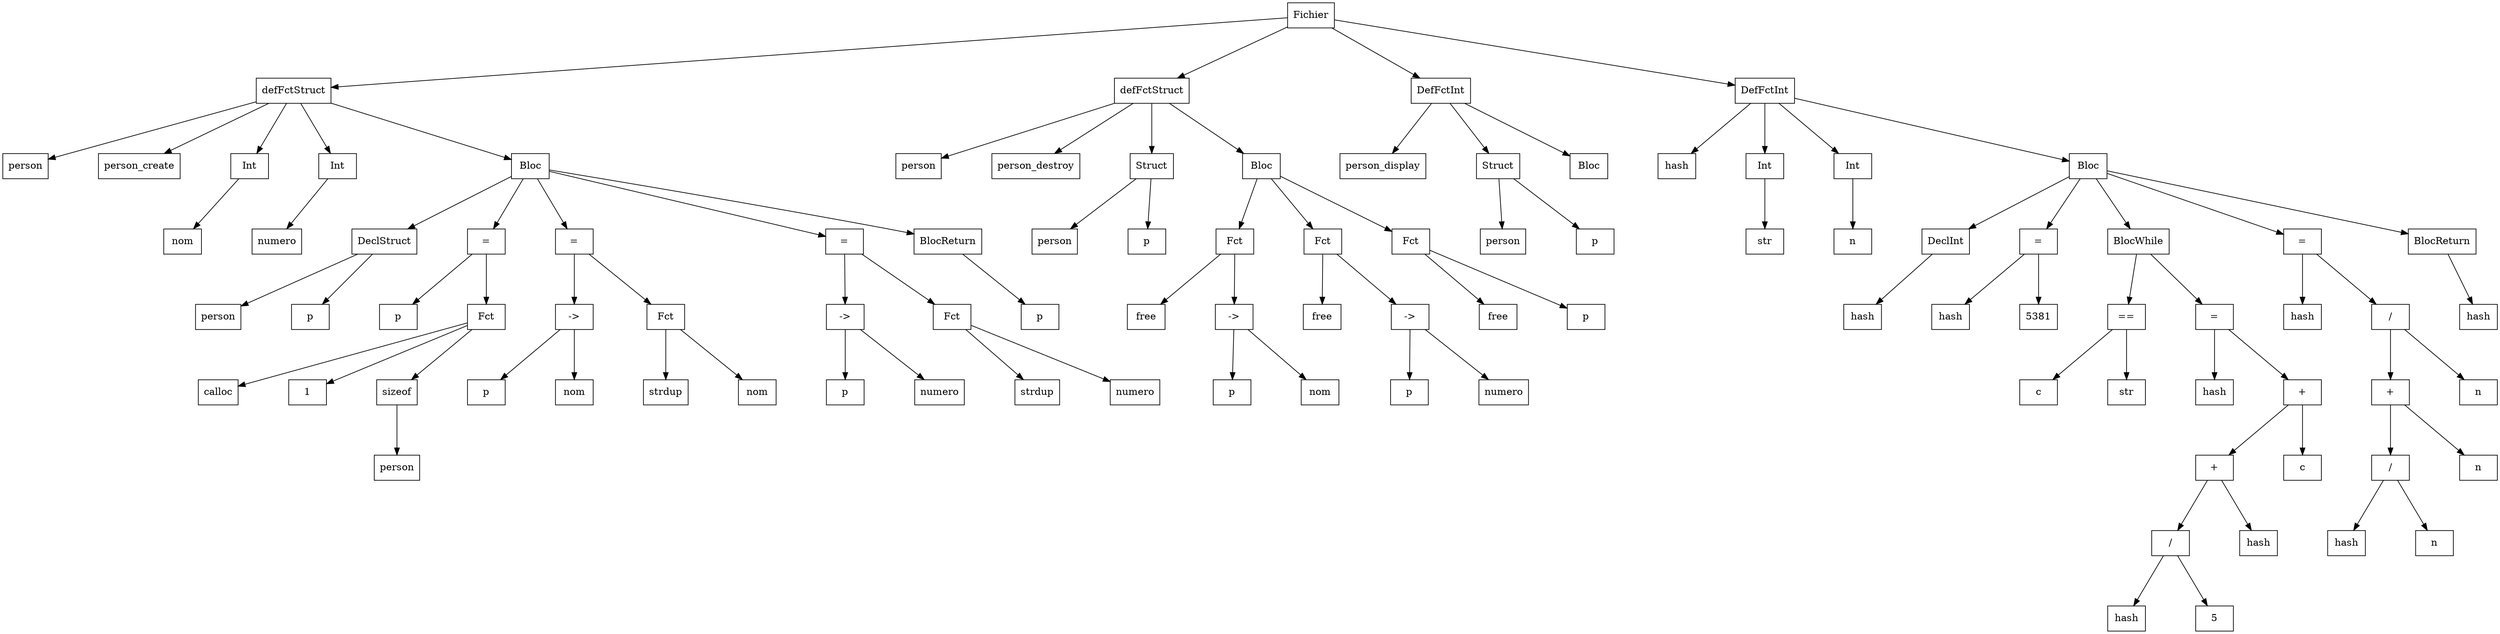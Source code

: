 digraph "ast"{

	nodesep=1;
	ranksep=1;

	N0 [label="Fichier", shape="box"];
	N1 [label="defFctStruct", shape="box"];
	N2 [label="person", shape="box"];
	N3 [label="person_create", shape="box"];
	N4 [label="Int", shape="box"];
	N5 [label="nom", shape="box"];
	N6 [label="Int", shape="box"];
	N7 [label="numero", shape="box"];
	N8 [label="Bloc", shape="box"];
	N9 [label="DeclStruct", shape="box"];
	N10 [label="person", shape="box"];
	N11 [label="p", shape="box"];
	N12 [label="=", shape="box"];
	N13 [label="p", shape="box"];
	N14 [label="Fct", shape="box"];
	N15 [label="calloc", shape="box"];
	N16 [label="1", shape="box"];
	N17 [label="sizeof", shape="box"];
	N18 [label="person", shape="box"];
	N19 [label="=", shape="box"];
	N20 [label="->", shape="box"];
	N21 [label="p", shape="box"];
	N22 [label="nom", shape="box"];
	N23 [label="Fct", shape="box"];
	N24 [label="strdup", shape="box"];
	N25 [label="nom", shape="box"];
	N26 [label="=", shape="box"];
	N27 [label="->", shape="box"];
	N28 [label="p", shape="box"];
	N29 [label="numero", shape="box"];
	N30 [label="Fct", shape="box"];
	N31 [label="strdup", shape="box"];
	N32 [label="numero", shape="box"];
	N33 [label="BlocReturn", shape="box"];
	N34 [label="p", shape="box"];
	N35 [label="defFctStruct", shape="box"];
	N36 [label="person", shape="box"];
	N37 [label="person_destroy", shape="box"];
	N38 [label="Struct", shape="box"];
	N39 [label="person", shape="box"];
	N40 [label="p", shape="box"];
	N41 [label="Bloc", shape="box"];
	N42 [label="Fct", shape="box"];
	N43 [label="free", shape="box"];
	N44 [label="->", shape="box"];
	N45 [label="p", shape="box"];
	N46 [label="nom", shape="box"];
	N47 [label="Fct", shape="box"];
	N48 [label="free", shape="box"];
	N49 [label="->", shape="box"];
	N50 [label="p", shape="box"];
	N51 [label="numero", shape="box"];
	N52 [label="Fct", shape="box"];
	N53 [label="free", shape="box"];
	N54 [label="p", shape="box"];
	N55 [label="DefFctInt", shape="box"];
	N56 [label="person_display", shape="box"];
	N57 [label="Struct", shape="box"];
	N58 [label="person", shape="box"];
	N59 [label="p", shape="box"];
	N60 [label="Bloc", shape="box"];
	N61 [label="DefFctInt", shape="box"];
	N62 [label="hash", shape="box"];
	N63 [label="Int", shape="box"];
	N64 [label="str", shape="box"];
	N65 [label="Int", shape="box"];
	N66 [label="n", shape="box"];
	N67 [label="Bloc", shape="box"];
	N68 [label="DeclInt", shape="box"];
	N69 [label="hash", shape="box"];
	N70 [label="=", shape="box"];
	N71 [label="hash", shape="box"];
	N72 [label="5381", shape="box"];
	N73 [label="BlocWhile", shape="box"];
	N74 [label="==", shape="box"];
	N75 [label="c", shape="box"];
	N76 [label="str", shape="box"];
	N77 [label="=", shape="box"];
	N78 [label="hash", shape="box"];
	N79 [label="+", shape="box"];
	N80 [label="+", shape="box"];
	N81 [label="/", shape="box"];
	N82 [label="hash", shape="box"];
	N83 [label="5", shape="box"];
	N84 [label="hash", shape="box"];
	N85 [label="c", shape="box"];
	N86 [label="=", shape="box"];
	N87 [label="hash", shape="box"];
	N88 [label="/", shape="box"];
	N89 [label="+", shape="box"];
	N90 [label="/", shape="box"];
	N91 [label="hash", shape="box"];
	N92 [label="n", shape="box"];
	N93 [label="n", shape="box"];
	N94 [label="n", shape="box"];
	N95 [label="BlocReturn", shape="box"];
	N96 [label="hash", shape="box"];

	N1 -> N2; 
	N1 -> N3; 
	N4 -> N5; 
	N1 -> N4; 
	N6 -> N7; 
	N1 -> N6; 
	N9 -> N10; 
	N9 -> N11; 
	N8 -> N9; 
	N12 -> N13; 
	N14 -> N15; 
	N14 -> N16; 
	N17 -> N18; 
	N14 -> N17; 
	N12 -> N14; 
	N8 -> N12; 
	N20 -> N21; 
	N20 -> N22; 
	N19 -> N20; 
	N23 -> N24; 
	N23 -> N25; 
	N19 -> N23; 
	N8 -> N19; 
	N27 -> N28; 
	N27 -> N29; 
	N26 -> N27; 
	N30 -> N31; 
	N30 -> N32; 
	N26 -> N30; 
	N8 -> N26; 
	N33 -> N34; 
	N8 -> N33; 
	N1 -> N8; 
	N0 -> N1; 
	N35 -> N36; 
	N35 -> N37; 
	N38 -> N39; 
	N38 -> N40; 
	N35 -> N38; 
	N42 -> N43; 
	N44 -> N45; 
	N44 -> N46; 
	N42 -> N44; 
	N41 -> N42; 
	N47 -> N48; 
	N49 -> N50; 
	N49 -> N51; 
	N47 -> N49; 
	N41 -> N47; 
	N52 -> N53; 
	N52 -> N54; 
	N41 -> N52; 
	N35 -> N41; 
	N0 -> N35; 
	N55 -> N56; 
	N57 -> N58; 
	N57 -> N59; 
	N55 -> N57; 
	N55 -> N60; 
	N0 -> N55; 
	N61 -> N62; 
	N63 -> N64; 
	N61 -> N63; 
	N65 -> N66; 
	N61 -> N65; 
	N68 -> N69; 
	N67 -> N68; 
	N70 -> N71; 
	N70 -> N72; 
	N67 -> N70; 
	N74 -> N75; 
	N74 -> N76; 
	N73 -> N74; 
	N77 -> N78; 
	N81 -> N82; 
	N81 -> N83; 
	N80 -> N81; 
	N80 -> N84; 
	N79 -> N80; 
	N79 -> N85; 
	N77 -> N79; 
	N73 -> N77; 
	N67 -> N73; 
	N86 -> N87; 
	N90 -> N91; 
	N90 -> N92; 
	N89 -> N90; 
	N89 -> N93; 
	N88 -> N89; 
	N88 -> N94; 
	N86 -> N88; 
	N67 -> N86; 
	N95 -> N96; 
	N67 -> N95; 
	N61 -> N67; 
	N0 -> N61; 
}
